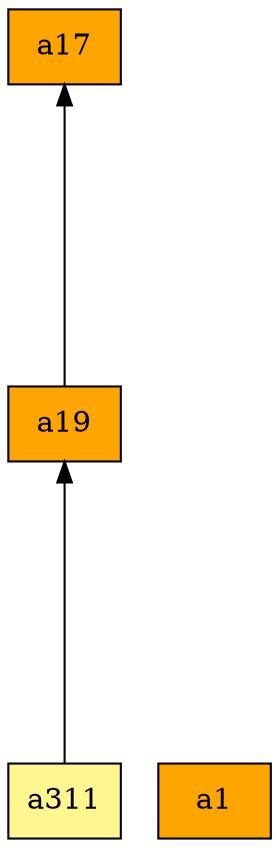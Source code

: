 digraph G {
rankdir=BT;ranksep="2.0";
"a19" [shape=record,fillcolor=orange,style=filled,label="{a19}"];
"a311" [shape=record,fillcolor=khaki1,style=filled,label="{a311}"];
"a1" [shape=record,fillcolor=orange,style=filled,label="{a1}"];
"a17" [shape=record,fillcolor=orange,style=filled,label="{a17}"];
"a19" -> "a17"
"a311" -> "a19"
}
